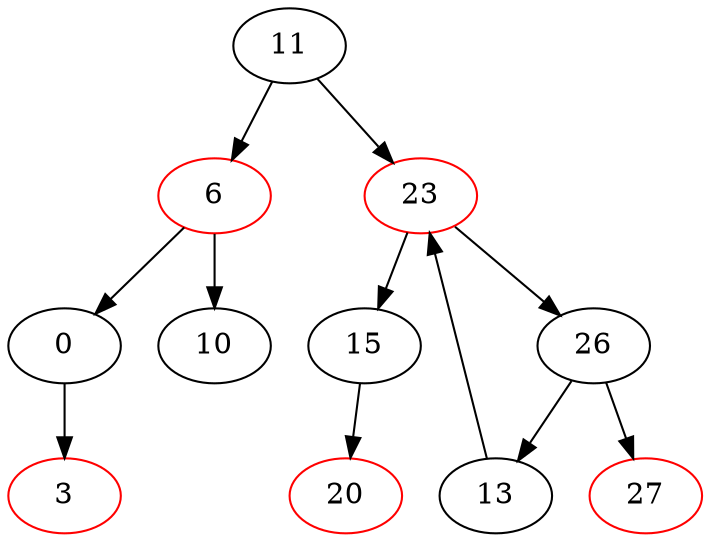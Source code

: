 digraph {
# Loop detected
#    0:BLACK
#      3:RED
#  6:RED
#    10:BLACK
#11:BLACK
#    15:BLACK
#      20:RED
#  23:RED
#      13:BLACK
#        23:RED CYCLE
#    26:BLACK
#      27:RED

11 [color="black"]
6 [color="red"]
23 [color="red"]
11 -> 6
11 -> 23


0 [color="black"]
10 [color="black"]
6 -> 0
6 -> 10

3 [color="red"]
0 -> 3

15 [color="black"]
26 [color="black"]
23 -> 15
23 -> 26

20 [color="red"]
15 -> 20


13 [color="black"]
27  [color="red"]
26 -> 13
26 -> 27

13 -> 23
}